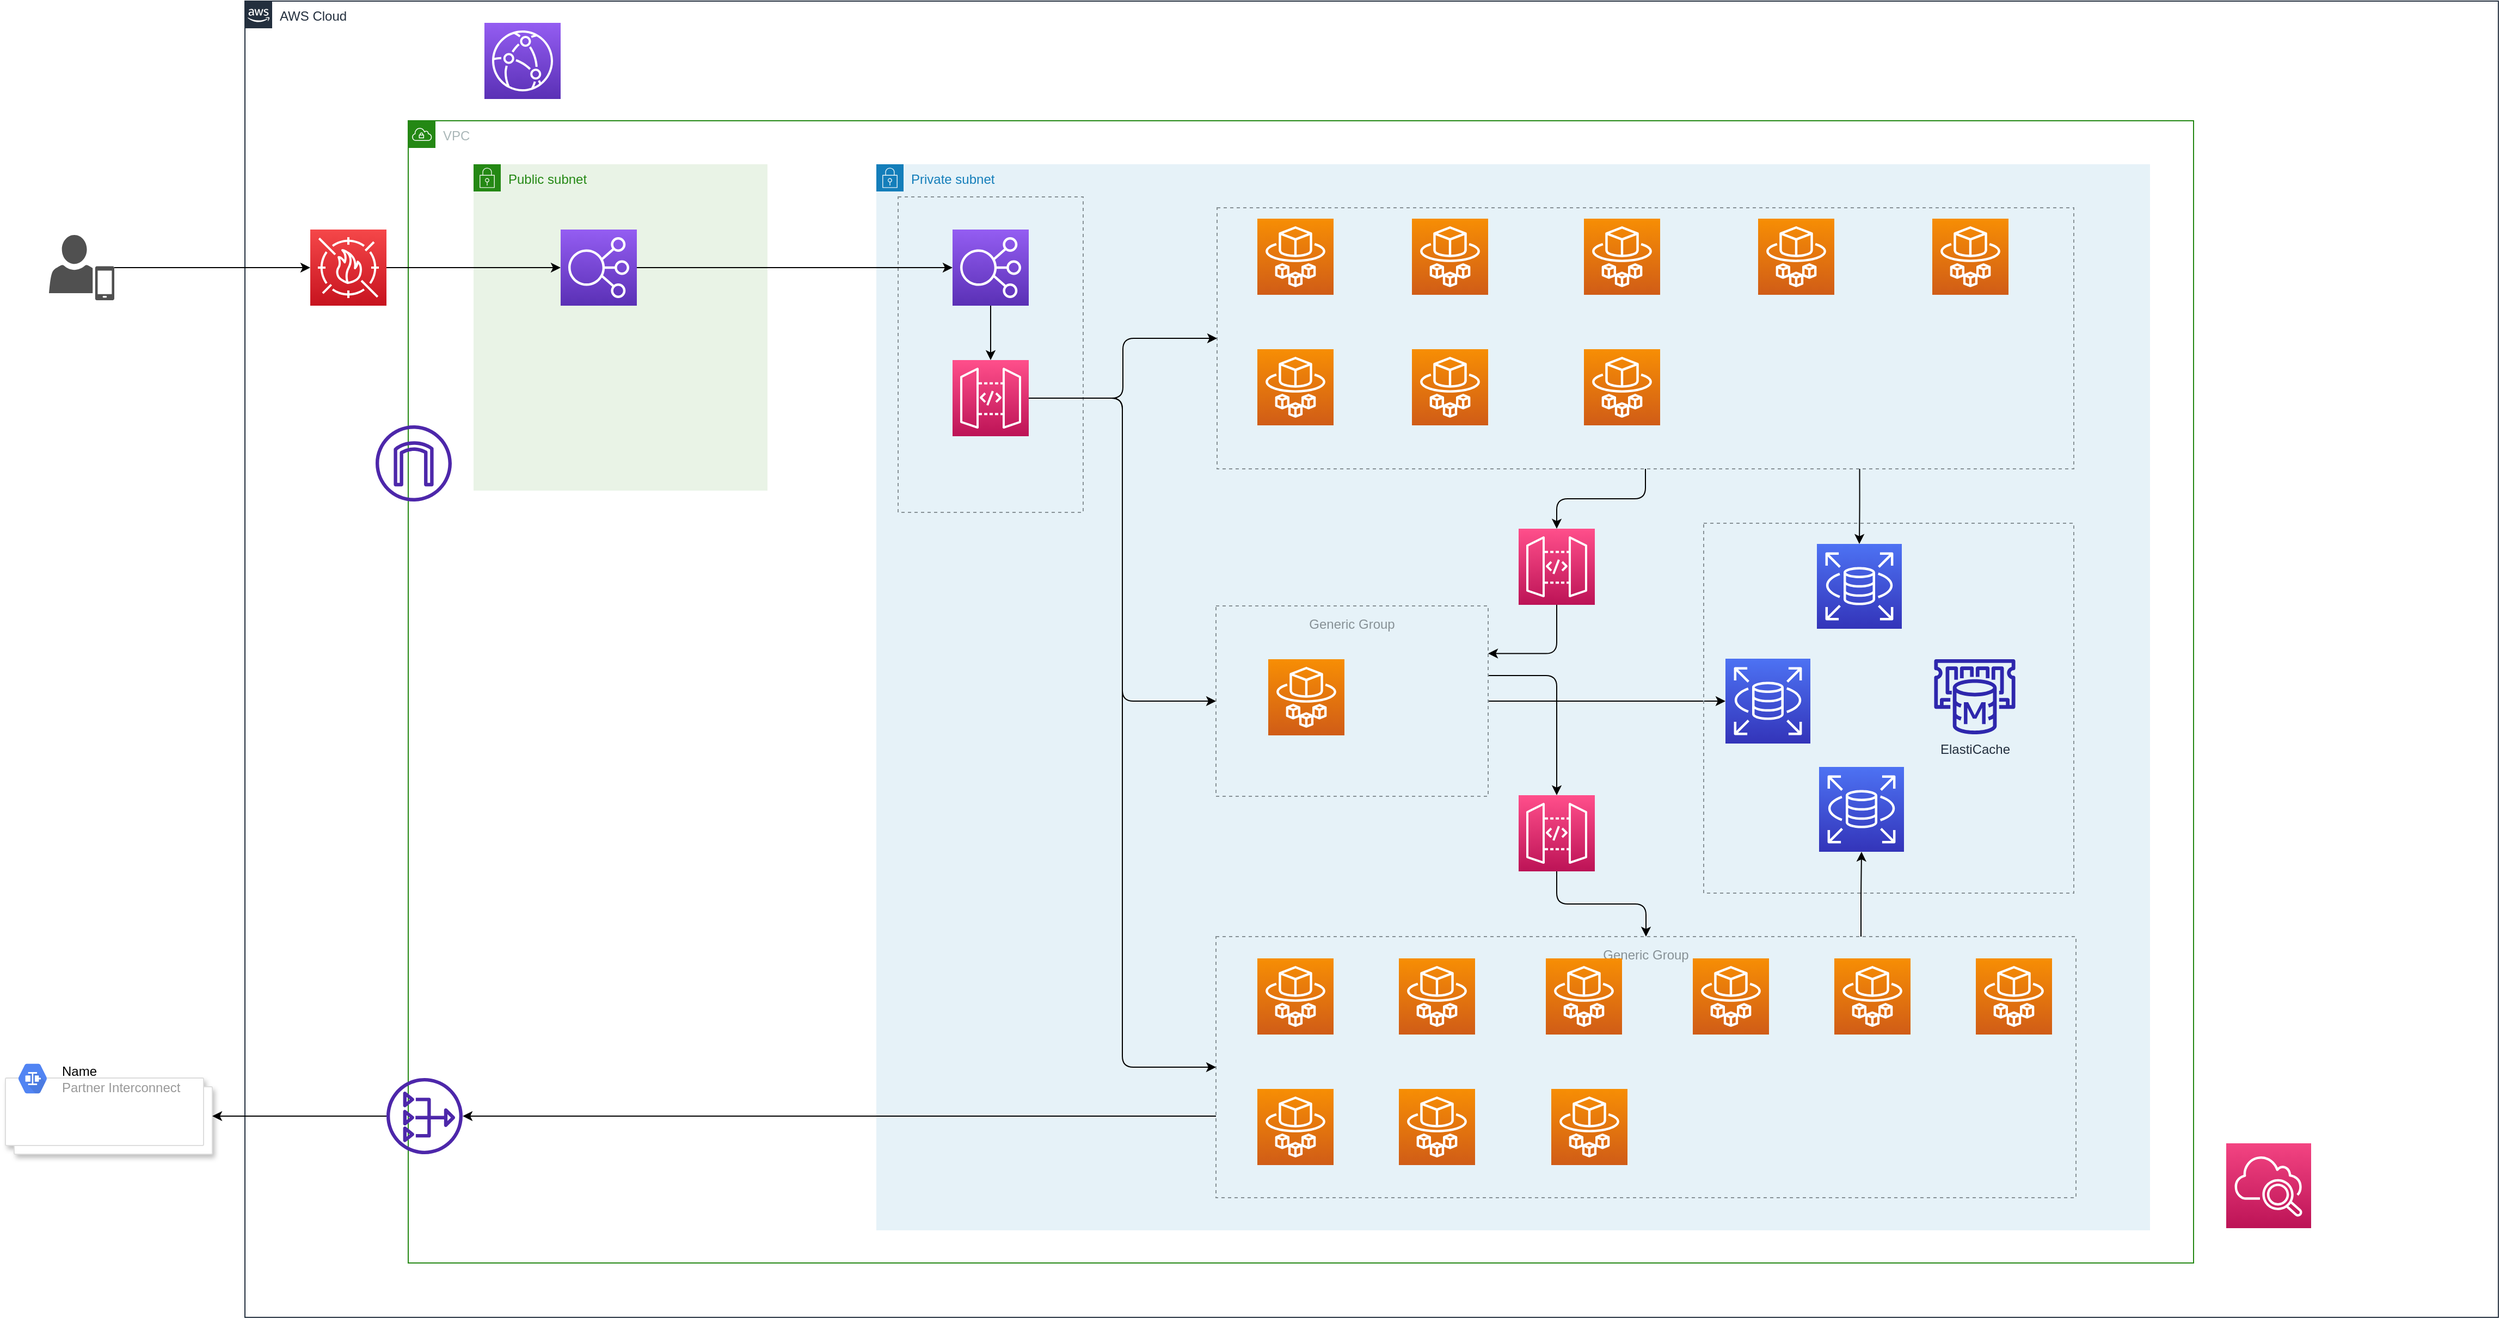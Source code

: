 <mxfile version="20.8.5" type="github">
  <diagram id="LCj3zn4XzmhaDpD0k8ik" name="Page-1">
    <mxGraphModel dx="3457" dy="1389" grid="1" gridSize="10" guides="1" tooltips="1" connect="1" arrows="1" fold="1" page="1" pageScale="1" pageWidth="850" pageHeight="1100" math="0" shadow="0">
      <root>
        <mxCell id="0" />
        <mxCell id="1" parent="0" />
        <mxCell id="PabJdVPp8om9s6cSy0Pp-1" value="AWS Cloud" style="points=[[0,0],[0.25,0],[0.5,0],[0.75,0],[1,0],[1,0.25],[1,0.5],[1,0.75],[1,1],[0.75,1],[0.5,1],[0.25,1],[0,1],[0,0.75],[0,0.5],[0,0.25]];outlineConnect=0;gradientColor=none;html=1;whiteSpace=wrap;fontSize=12;fontStyle=0;container=1;pointerEvents=0;collapsible=0;recursiveResize=0;shape=mxgraph.aws4.group;grIcon=mxgraph.aws4.group_aws_cloud_alt;strokeColor=#232F3E;fillColor=none;verticalAlign=top;align=left;spacingLeft=30;fontColor=#232F3E;dashed=0;" vertex="1" parent="1">
          <mxGeometry y="160" width="2070" height="1210" as="geometry" />
        </mxCell>
        <mxCell id="PabJdVPp8om9s6cSy0Pp-2" value="VPC" style="points=[[0,0],[0.25,0],[0.5,0],[0.75,0],[1,0],[1,0.25],[1,0.5],[1,0.75],[1,1],[0.75,1],[0.5,1],[0.25,1],[0,1],[0,0.75],[0,0.5],[0,0.25]];outlineConnect=0;gradientColor=none;html=1;whiteSpace=wrap;fontSize=12;fontStyle=0;container=1;pointerEvents=0;collapsible=0;recursiveResize=0;shape=mxgraph.aws4.group;grIcon=mxgraph.aws4.group_vpc;strokeColor=#248814;fillColor=none;verticalAlign=top;align=left;spacingLeft=30;fontColor=#AAB7B8;dashed=0;" vertex="1" parent="PabJdVPp8om9s6cSy0Pp-1">
          <mxGeometry x="150" y="110" width="1640" height="1050" as="geometry" />
        </mxCell>
        <mxCell id="PabJdVPp8om9s6cSy0Pp-3" value="Public subnet" style="points=[[0,0],[0.25,0],[0.5,0],[0.75,0],[1,0],[1,0.25],[1,0.5],[1,0.75],[1,1],[0.75,1],[0.5,1],[0.25,1],[0,1],[0,0.75],[0,0.5],[0,0.25]];outlineConnect=0;gradientColor=none;html=1;whiteSpace=wrap;fontSize=12;fontStyle=0;container=1;pointerEvents=0;collapsible=0;recursiveResize=0;shape=mxgraph.aws4.group;grIcon=mxgraph.aws4.group_security_group;grStroke=0;strokeColor=#248814;fillColor=#E9F3E6;verticalAlign=top;align=left;spacingLeft=30;fontColor=#248814;dashed=0;" vertex="1" parent="PabJdVPp8om9s6cSy0Pp-2">
          <mxGeometry x="60" y="40" width="270" height="300" as="geometry" />
        </mxCell>
        <mxCell id="PabJdVPp8om9s6cSy0Pp-4" value="" style="sketch=0;points=[[0,0,0],[0.25,0,0],[0.5,0,0],[0.75,0,0],[1,0,0],[0,1,0],[0.25,1,0],[0.5,1,0],[0.75,1,0],[1,1,0],[0,0.25,0],[0,0.5,0],[0,0.75,0],[1,0.25,0],[1,0.5,0],[1,0.75,0]];outlineConnect=0;fontColor=#232F3E;gradientColor=#945DF2;gradientDirection=north;fillColor=#5A30B5;strokeColor=#ffffff;dashed=0;verticalLabelPosition=bottom;verticalAlign=top;align=center;html=1;fontSize=12;fontStyle=0;aspect=fixed;shape=mxgraph.aws4.resourceIcon;resIcon=mxgraph.aws4.elastic_load_balancing;" vertex="1" parent="PabJdVPp8om9s6cSy0Pp-3">
          <mxGeometry x="80" y="60" width="70" height="70" as="geometry" />
        </mxCell>
        <mxCell id="PabJdVPp8om9s6cSy0Pp-5" value="" style="sketch=0;outlineConnect=0;fontColor=#232F3E;gradientColor=none;fillColor=#4D27AA;strokeColor=none;dashed=0;verticalLabelPosition=bottom;verticalAlign=top;align=center;html=1;fontSize=12;fontStyle=0;aspect=fixed;pointerEvents=1;shape=mxgraph.aws4.nat_gateway;" vertex="1" parent="PabJdVPp8om9s6cSy0Pp-2">
          <mxGeometry x="-20" y="880" width="70" height="70" as="geometry" />
        </mxCell>
        <mxCell id="PabJdVPp8om9s6cSy0Pp-6" value="Private subnet" style="points=[[0,0],[0.25,0],[0.5,0],[0.75,0],[1,0],[1,0.25],[1,0.5],[1,0.75],[1,1],[0.75,1],[0.5,1],[0.25,1],[0,1],[0,0.75],[0,0.5],[0,0.25]];outlineConnect=0;gradientColor=none;html=1;whiteSpace=wrap;fontSize=12;fontStyle=0;container=1;pointerEvents=0;collapsible=0;recursiveResize=0;shape=mxgraph.aws4.group;grIcon=mxgraph.aws4.group_security_group;grStroke=0;strokeColor=#147EBA;fillColor=#E6F2F8;verticalAlign=top;align=left;spacingLeft=30;fontColor=#147EBA;dashed=0;" vertex="1" parent="PabJdVPp8om9s6cSy0Pp-2">
          <mxGeometry x="430" y="40" width="1170" height="980" as="geometry" />
        </mxCell>
        <mxCell id="PabJdVPp8om9s6cSy0Pp-33" style="edgeStyle=orthogonalEdgeStyle;rounded=1;orthogonalLoop=1;jettySize=auto;html=1;entryX=0.5;entryY=0;entryDx=0;entryDy=0;entryPerimeter=0;" edge="1" parent="PabJdVPp8om9s6cSy0Pp-6" source="PabJdVPp8om9s6cSy0Pp-8" target="PabJdVPp8om9s6cSy0Pp-31">
          <mxGeometry relative="1" as="geometry" />
        </mxCell>
        <mxCell id="PabJdVPp8om9s6cSy0Pp-42" style="edgeStyle=orthogonalEdgeStyle;rounded=1;orthogonalLoop=1;jettySize=auto;html=1;entryX=0.5;entryY=0;entryDx=0;entryDy=0;entryPerimeter=0;exitX=0.75;exitY=1;exitDx=0;exitDy=0;" edge="1" parent="PabJdVPp8om9s6cSy0Pp-6" source="PabJdVPp8om9s6cSy0Pp-8" target="PabJdVPp8om9s6cSy0Pp-38">
          <mxGeometry relative="1" as="geometry" />
        </mxCell>
        <mxCell id="PabJdVPp8om9s6cSy0Pp-8" value="" style="outlineConnect=0;gradientColor=none;html=1;whiteSpace=wrap;fontSize=12;fontStyle=0;strokeColor=#879196;fillColor=none;verticalAlign=top;align=center;fontColor=#879196;dashed=1;spacingTop=3;" vertex="1" parent="PabJdVPp8om9s6cSy0Pp-6">
          <mxGeometry x="313" y="40" width="787" height="240" as="geometry" />
        </mxCell>
        <mxCell id="PabJdVPp8om9s6cSy0Pp-15" value="" style="sketch=0;points=[[0,0,0],[0.25,0,0],[0.5,0,0],[0.75,0,0],[1,0,0],[0,1,0],[0.25,1,0],[0.5,1,0],[0.75,1,0],[1,1,0],[0,0.25,0],[0,0.5,0],[0,0.75,0],[1,0.25,0],[1,0.5,0],[1,0.75,0]];outlineConnect=0;fontColor=#232F3E;gradientColor=#F78E04;gradientDirection=north;fillColor=#D05C17;strokeColor=#ffffff;dashed=0;verticalLabelPosition=bottom;verticalAlign=top;align=center;html=1;fontSize=12;fontStyle=0;aspect=fixed;shape=mxgraph.aws4.resourceIcon;resIcon=mxgraph.aws4.fargate;" vertex="1" parent="PabJdVPp8om9s6cSy0Pp-6">
          <mxGeometry x="350" y="50" width="70" height="70" as="geometry" />
        </mxCell>
        <mxCell id="PabJdVPp8om9s6cSy0Pp-17" value="" style="outlineConnect=0;gradientColor=none;html=1;whiteSpace=wrap;fontSize=12;fontStyle=0;strokeColor=#879196;fillColor=none;verticalAlign=top;align=center;fontColor=#879196;dashed=1;spacingTop=3;" vertex="1" parent="PabJdVPp8om9s6cSy0Pp-6">
          <mxGeometry x="20" y="30" width="170" height="290" as="geometry" />
        </mxCell>
        <mxCell id="PabJdVPp8om9s6cSy0Pp-23" style="edgeStyle=orthogonalEdgeStyle;rounded=0;orthogonalLoop=1;jettySize=auto;html=1;" edge="1" parent="PabJdVPp8om9s6cSy0Pp-6" source="PabJdVPp8om9s6cSy0Pp-18" target="PabJdVPp8om9s6cSy0Pp-19">
          <mxGeometry relative="1" as="geometry" />
        </mxCell>
        <mxCell id="PabJdVPp8om9s6cSy0Pp-18" value="" style="sketch=0;points=[[0,0,0],[0.25,0,0],[0.5,0,0],[0.75,0,0],[1,0,0],[0,1,0],[0.25,1,0],[0.5,1,0],[0.75,1,0],[1,1,0],[0,0.25,0],[0,0.5,0],[0,0.75,0],[1,0.25,0],[1,0.5,0],[1,0.75,0]];outlineConnect=0;fontColor=#232F3E;gradientColor=#945DF2;gradientDirection=north;fillColor=#5A30B5;strokeColor=#ffffff;dashed=0;verticalLabelPosition=bottom;verticalAlign=top;align=center;html=1;fontSize=12;fontStyle=0;aspect=fixed;shape=mxgraph.aws4.resourceIcon;resIcon=mxgraph.aws4.elastic_load_balancing;" vertex="1" parent="PabJdVPp8om9s6cSy0Pp-6">
          <mxGeometry x="70" y="60" width="70" height="70" as="geometry" />
        </mxCell>
        <mxCell id="PabJdVPp8om9s6cSy0Pp-24" style="edgeStyle=orthogonalEdgeStyle;rounded=1;orthogonalLoop=1;jettySize=auto;html=1;entryX=0;entryY=0.5;entryDx=0;entryDy=0;" edge="1" parent="PabJdVPp8om9s6cSy0Pp-6" source="PabJdVPp8om9s6cSy0Pp-19" target="PabJdVPp8om9s6cSy0Pp-8">
          <mxGeometry relative="1" as="geometry" />
        </mxCell>
        <mxCell id="PabJdVPp8om9s6cSy0Pp-28" style="edgeStyle=orthogonalEdgeStyle;rounded=1;orthogonalLoop=1;jettySize=auto;html=1;entryX=0;entryY=0.5;entryDx=0;entryDy=0;" edge="1" parent="PabJdVPp8om9s6cSy0Pp-6" source="PabJdVPp8om9s6cSy0Pp-19" target="PabJdVPp8om9s6cSy0Pp-26">
          <mxGeometry relative="1" as="geometry" />
        </mxCell>
        <mxCell id="PabJdVPp8om9s6cSy0Pp-19" value="" style="sketch=0;points=[[0,0,0],[0.25,0,0],[0.5,0,0],[0.75,0,0],[1,0,0],[0,1,0],[0.25,1,0],[0.5,1,0],[0.75,1,0],[1,1,0],[0,0.25,0],[0,0.5,0],[0,0.75,0],[1,0.25,0],[1,0.5,0],[1,0.75,0]];outlineConnect=0;fontColor=#232F3E;gradientColor=#FF4F8B;gradientDirection=north;fillColor=#BC1356;strokeColor=#ffffff;dashed=0;verticalLabelPosition=bottom;verticalAlign=top;align=center;html=1;fontSize=12;fontStyle=0;aspect=fixed;shape=mxgraph.aws4.resourceIcon;resIcon=mxgraph.aws4.api_gateway;" vertex="1" parent="PabJdVPp8om9s6cSy0Pp-6">
          <mxGeometry x="70" y="180" width="70" height="70" as="geometry" />
        </mxCell>
        <mxCell id="PabJdVPp8om9s6cSy0Pp-35" style="edgeStyle=orthogonalEdgeStyle;rounded=1;orthogonalLoop=1;jettySize=auto;html=1;entryX=0.5;entryY=0;entryDx=0;entryDy=0;entryPerimeter=0;" edge="1" parent="PabJdVPp8om9s6cSy0Pp-6" source="PabJdVPp8om9s6cSy0Pp-26" target="PabJdVPp8om9s6cSy0Pp-32">
          <mxGeometry relative="1" as="geometry">
            <Array as="points">
              <mxPoint x="625" y="470" />
            </Array>
          </mxGeometry>
        </mxCell>
        <mxCell id="PabJdVPp8om9s6cSy0Pp-44" style="edgeStyle=orthogonalEdgeStyle;rounded=1;orthogonalLoop=1;jettySize=auto;html=1;entryX=0;entryY=0.5;entryDx=0;entryDy=0;entryPerimeter=0;" edge="1" parent="PabJdVPp8om9s6cSy0Pp-6" source="PabJdVPp8om9s6cSy0Pp-26" target="PabJdVPp8om9s6cSy0Pp-39">
          <mxGeometry relative="1" as="geometry" />
        </mxCell>
        <mxCell id="PabJdVPp8om9s6cSy0Pp-26" value="Generic Group" style="outlineConnect=0;gradientColor=none;html=1;whiteSpace=wrap;fontSize=12;fontStyle=0;strokeColor=#879196;fillColor=none;verticalAlign=top;align=center;fontColor=#879196;dashed=1;spacingTop=3;" vertex="1" parent="PabJdVPp8om9s6cSy0Pp-6">
          <mxGeometry x="312" y="406" width="250" height="175" as="geometry" />
        </mxCell>
        <mxCell id="PabJdVPp8om9s6cSy0Pp-30" value="" style="outlineConnect=0;gradientColor=none;html=1;whiteSpace=wrap;fontSize=12;fontStyle=0;strokeColor=#879196;fillColor=none;verticalAlign=top;align=center;fontColor=#879196;dashed=1;spacingTop=3;" vertex="1" parent="PabJdVPp8om9s6cSy0Pp-6">
          <mxGeometry x="760" y="330" width="340" height="340" as="geometry" />
        </mxCell>
        <mxCell id="PabJdVPp8om9s6cSy0Pp-34" style="edgeStyle=orthogonalEdgeStyle;rounded=1;orthogonalLoop=1;jettySize=auto;html=1;entryX=1;entryY=0.25;entryDx=0;entryDy=0;exitX=0.5;exitY=1;exitDx=0;exitDy=0;exitPerimeter=0;" edge="1" parent="PabJdVPp8om9s6cSy0Pp-6" source="PabJdVPp8om9s6cSy0Pp-31" target="PabJdVPp8om9s6cSy0Pp-26">
          <mxGeometry relative="1" as="geometry" />
        </mxCell>
        <mxCell id="PabJdVPp8om9s6cSy0Pp-31" value="" style="sketch=0;points=[[0,0,0],[0.25,0,0],[0.5,0,0],[0.75,0,0],[1,0,0],[0,1,0],[0.25,1,0],[0.5,1,0],[0.75,1,0],[1,1,0],[0,0.25,0],[0,0.5,0],[0,0.75,0],[1,0.25,0],[1,0.5,0],[1,0.75,0]];outlineConnect=0;fontColor=#232F3E;gradientColor=#FF4F8B;gradientDirection=north;fillColor=#BC1356;strokeColor=#ffffff;dashed=0;verticalLabelPosition=bottom;verticalAlign=top;align=center;html=1;fontSize=12;fontStyle=0;aspect=fixed;shape=mxgraph.aws4.resourceIcon;resIcon=mxgraph.aws4.api_gateway;" vertex="1" parent="PabJdVPp8om9s6cSy0Pp-6">
          <mxGeometry x="590" y="335" width="70" height="70" as="geometry" />
        </mxCell>
        <mxCell id="PabJdVPp8om9s6cSy0Pp-32" value="" style="sketch=0;points=[[0,0,0],[0.25,0,0],[0.5,0,0],[0.75,0,0],[1,0,0],[0,1,0],[0.25,1,0],[0.5,1,0],[0.75,1,0],[1,1,0],[0,0.25,0],[0,0.5,0],[0,0.75,0],[1,0.25,0],[1,0.5,0],[1,0.75,0]];outlineConnect=0;fontColor=#232F3E;gradientColor=#FF4F8B;gradientDirection=north;fillColor=#BC1356;strokeColor=#ffffff;dashed=0;verticalLabelPosition=bottom;verticalAlign=top;align=center;html=1;fontSize=12;fontStyle=0;aspect=fixed;shape=mxgraph.aws4.resourceIcon;resIcon=mxgraph.aws4.api_gateway;" vertex="1" parent="PabJdVPp8om9s6cSy0Pp-6">
          <mxGeometry x="590" y="580" width="70" height="70" as="geometry" />
        </mxCell>
        <mxCell id="PabJdVPp8om9s6cSy0Pp-38" value="" style="sketch=0;points=[[0,0,0],[0.25,0,0],[0.5,0,0],[0.75,0,0],[1,0,0],[0,1,0],[0.25,1,0],[0.5,1,0],[0.75,1,0],[1,1,0],[0,0.25,0],[0,0.5,0],[0,0.75,0],[1,0.25,0],[1,0.5,0],[1,0.75,0]];outlineConnect=0;fontColor=#232F3E;gradientColor=#4D72F3;gradientDirection=north;fillColor=#3334B9;strokeColor=#ffffff;dashed=0;verticalLabelPosition=bottom;verticalAlign=top;align=center;html=1;fontSize=12;fontStyle=0;aspect=fixed;shape=mxgraph.aws4.resourceIcon;resIcon=mxgraph.aws4.rds;" vertex="1" parent="PabJdVPp8om9s6cSy0Pp-6">
          <mxGeometry x="864" y="349" width="78" height="78" as="geometry" />
        </mxCell>
        <mxCell id="PabJdVPp8om9s6cSy0Pp-39" value="" style="sketch=0;points=[[0,0,0],[0.25,0,0],[0.5,0,0],[0.75,0,0],[1,0,0],[0,1,0],[0.25,1,0],[0.5,1,0],[0.75,1,0],[1,1,0],[0,0.25,0],[0,0.5,0],[0,0.75,0],[1,0.25,0],[1,0.5,0],[1,0.75,0]];outlineConnect=0;fontColor=#232F3E;gradientColor=#4D72F3;gradientDirection=north;fillColor=#3334B9;strokeColor=#ffffff;dashed=0;verticalLabelPosition=bottom;verticalAlign=top;align=center;html=1;fontSize=12;fontStyle=0;aspect=fixed;shape=mxgraph.aws4.resourceIcon;resIcon=mxgraph.aws4.rds;" vertex="1" parent="PabJdVPp8om9s6cSy0Pp-6">
          <mxGeometry x="780" y="454.5" width="78" height="78" as="geometry" />
        </mxCell>
        <mxCell id="PabJdVPp8om9s6cSy0Pp-40" value="" style="sketch=0;points=[[0,0,0],[0.25,0,0],[0.5,0,0],[0.75,0,0],[1,0,0],[0,1,0],[0.25,1,0],[0.5,1,0],[0.75,1,0],[1,1,0],[0,0.25,0],[0,0.5,0],[0,0.75,0],[1,0.25,0],[1,0.5,0],[1,0.75,0]];outlineConnect=0;fontColor=#232F3E;gradientColor=#4D72F3;gradientDirection=north;fillColor=#3334B9;strokeColor=#ffffff;dashed=0;verticalLabelPosition=bottom;verticalAlign=top;align=center;html=1;fontSize=12;fontStyle=0;aspect=fixed;shape=mxgraph.aws4.resourceIcon;resIcon=mxgraph.aws4.rds;" vertex="1" parent="PabJdVPp8om9s6cSy0Pp-6">
          <mxGeometry x="866" y="554" width="78" height="78" as="geometry" />
        </mxCell>
        <mxCell id="PabJdVPp8om9s6cSy0Pp-41" value="ElastiCache" style="sketch=0;outlineConnect=0;fontColor=#232F3E;gradientColor=none;fillColor=#2E27AD;strokeColor=none;dashed=0;verticalLabelPosition=bottom;verticalAlign=top;align=center;html=1;fontSize=12;fontStyle=0;aspect=fixed;pointerEvents=1;shape=mxgraph.aws4.elasticache_for_memcached;" vertex="1" parent="PabJdVPp8om9s6cSy0Pp-6">
          <mxGeometry x="970" y="455" width="78" height="69" as="geometry" />
        </mxCell>
        <mxCell id="PabJdVPp8om9s6cSy0Pp-45" value="" style="sketch=0;points=[[0,0,0],[0.25,0,0],[0.5,0,0],[0.75,0,0],[1,0,0],[0,1,0],[0.25,1,0],[0.5,1,0],[0.75,1,0],[1,1,0],[0,0.25,0],[0,0.5,0],[0,0.75,0],[1,0.25,0],[1,0.5,0],[1,0.75,0]];outlineConnect=0;fontColor=#232F3E;gradientColor=#F78E04;gradientDirection=north;fillColor=#D05C17;strokeColor=#ffffff;dashed=0;verticalLabelPosition=bottom;verticalAlign=top;align=center;html=1;fontSize=12;fontStyle=0;aspect=fixed;shape=mxgraph.aws4.resourceIcon;resIcon=mxgraph.aws4.fargate;" vertex="1" parent="PabJdVPp8om9s6cSy0Pp-6">
          <mxGeometry x="360" y="455" width="70" height="70" as="geometry" />
        </mxCell>
        <mxCell id="PabJdVPp8om9s6cSy0Pp-64" value="" style="sketch=0;points=[[0,0,0],[0.25,0,0],[0.5,0,0],[0.75,0,0],[1,0,0],[0,1,0],[0.25,1,0],[0.5,1,0],[0.75,1,0],[1,1,0],[0,0.25,0],[0,0.5,0],[0,0.75,0],[1,0.25,0],[1,0.5,0],[1,0.75,0]];outlineConnect=0;fontColor=#232F3E;gradientColor=#F78E04;gradientDirection=north;fillColor=#D05C17;strokeColor=#ffffff;dashed=0;verticalLabelPosition=bottom;verticalAlign=top;align=center;html=1;fontSize=12;fontStyle=0;aspect=fixed;shape=mxgraph.aws4.resourceIcon;resIcon=mxgraph.aws4.fargate;" vertex="1" parent="PabJdVPp8om9s6cSy0Pp-6">
          <mxGeometry x="492" y="50" width="70" height="70" as="geometry" />
        </mxCell>
        <mxCell id="PabJdVPp8om9s6cSy0Pp-65" value="" style="sketch=0;points=[[0,0,0],[0.25,0,0],[0.5,0,0],[0.75,0,0],[1,0,0],[0,1,0],[0.25,1,0],[0.5,1,0],[0.75,1,0],[1,1,0],[0,0.25,0],[0,0.5,0],[0,0.75,0],[1,0.25,0],[1,0.5,0],[1,0.75,0]];outlineConnect=0;fontColor=#232F3E;gradientColor=#F78E04;gradientDirection=north;fillColor=#D05C17;strokeColor=#ffffff;dashed=0;verticalLabelPosition=bottom;verticalAlign=top;align=center;html=1;fontSize=12;fontStyle=0;aspect=fixed;shape=mxgraph.aws4.resourceIcon;resIcon=mxgraph.aws4.fargate;" vertex="1" parent="PabJdVPp8om9s6cSy0Pp-6">
          <mxGeometry x="650" y="50" width="70" height="70" as="geometry" />
        </mxCell>
        <mxCell id="PabJdVPp8om9s6cSy0Pp-66" value="" style="sketch=0;points=[[0,0,0],[0.25,0,0],[0.5,0,0],[0.75,0,0],[1,0,0],[0,1,0],[0.25,1,0],[0.5,1,0],[0.75,1,0],[1,1,0],[0,0.25,0],[0,0.5,0],[0,0.75,0],[1,0.25,0],[1,0.5,0],[1,0.75,0]];outlineConnect=0;fontColor=#232F3E;gradientColor=#F78E04;gradientDirection=north;fillColor=#D05C17;strokeColor=#ffffff;dashed=0;verticalLabelPosition=bottom;verticalAlign=top;align=center;html=1;fontSize=12;fontStyle=0;aspect=fixed;shape=mxgraph.aws4.resourceIcon;resIcon=mxgraph.aws4.fargate;" vertex="1" parent="PabJdVPp8om9s6cSy0Pp-6">
          <mxGeometry x="810" y="50" width="70" height="70" as="geometry" />
        </mxCell>
        <mxCell id="PabJdVPp8om9s6cSy0Pp-67" value="" style="sketch=0;points=[[0,0,0],[0.25,0,0],[0.5,0,0],[0.75,0,0],[1,0,0],[0,1,0],[0.25,1,0],[0.5,1,0],[0.75,1,0],[1,1,0],[0,0.25,0],[0,0.5,0],[0,0.75,0],[1,0.25,0],[1,0.5,0],[1,0.75,0]];outlineConnect=0;fontColor=#232F3E;gradientColor=#F78E04;gradientDirection=north;fillColor=#D05C17;strokeColor=#ffffff;dashed=0;verticalLabelPosition=bottom;verticalAlign=top;align=center;html=1;fontSize=12;fontStyle=0;aspect=fixed;shape=mxgraph.aws4.resourceIcon;resIcon=mxgraph.aws4.fargate;" vertex="1" parent="PabJdVPp8om9s6cSy0Pp-6">
          <mxGeometry x="970" y="50" width="70" height="70" as="geometry" />
        </mxCell>
        <mxCell id="PabJdVPp8om9s6cSy0Pp-68" value="" style="sketch=0;points=[[0,0,0],[0.25,0,0],[0.5,0,0],[0.75,0,0],[1,0,0],[0,1,0],[0.25,1,0],[0.5,1,0],[0.75,1,0],[1,1,0],[0,0.25,0],[0,0.5,0],[0,0.75,0],[1,0.25,0],[1,0.5,0],[1,0.75,0]];outlineConnect=0;fontColor=#232F3E;gradientColor=#F78E04;gradientDirection=north;fillColor=#D05C17;strokeColor=#ffffff;dashed=0;verticalLabelPosition=bottom;verticalAlign=top;align=center;html=1;fontSize=12;fontStyle=0;aspect=fixed;shape=mxgraph.aws4.resourceIcon;resIcon=mxgraph.aws4.fargate;" vertex="1" parent="PabJdVPp8om9s6cSy0Pp-6">
          <mxGeometry x="350" y="170" width="70" height="70" as="geometry" />
        </mxCell>
        <mxCell id="PabJdVPp8om9s6cSy0Pp-69" value="" style="sketch=0;points=[[0,0,0],[0.25,0,0],[0.5,0,0],[0.75,0,0],[1,0,0],[0,1,0],[0.25,1,0],[0.5,1,0],[0.75,1,0],[1,1,0],[0,0.25,0],[0,0.5,0],[0,0.75,0],[1,0.25,0],[1,0.5,0],[1,0.75,0]];outlineConnect=0;fontColor=#232F3E;gradientColor=#F78E04;gradientDirection=north;fillColor=#D05C17;strokeColor=#ffffff;dashed=0;verticalLabelPosition=bottom;verticalAlign=top;align=center;html=1;fontSize=12;fontStyle=0;aspect=fixed;shape=mxgraph.aws4.resourceIcon;resIcon=mxgraph.aws4.fargate;" vertex="1" parent="PabJdVPp8om9s6cSy0Pp-6">
          <mxGeometry x="492" y="170" width="70" height="70" as="geometry" />
        </mxCell>
        <mxCell id="PabJdVPp8om9s6cSy0Pp-70" value="" style="sketch=0;points=[[0,0,0],[0.25,0,0],[0.5,0,0],[0.75,0,0],[1,0,0],[0,1,0],[0.25,1,0],[0.5,1,0],[0.75,1,0],[1,1,0],[0,0.25,0],[0,0.5,0],[0,0.75,0],[1,0.25,0],[1,0.5,0],[1,0.75,0]];outlineConnect=0;fontColor=#232F3E;gradientColor=#F78E04;gradientDirection=north;fillColor=#D05C17;strokeColor=#ffffff;dashed=0;verticalLabelPosition=bottom;verticalAlign=top;align=center;html=1;fontSize=12;fontStyle=0;aspect=fixed;shape=mxgraph.aws4.resourceIcon;resIcon=mxgraph.aws4.fargate;" vertex="1" parent="PabJdVPp8om9s6cSy0Pp-6">
          <mxGeometry x="650" y="170" width="70" height="70" as="geometry" />
        </mxCell>
        <mxCell id="PabJdVPp8om9s6cSy0Pp-22" style="edgeStyle=orthogonalEdgeStyle;rounded=0;orthogonalLoop=1;jettySize=auto;html=1;" edge="1" parent="PabJdVPp8om9s6cSy0Pp-2" source="PabJdVPp8om9s6cSy0Pp-4" target="PabJdVPp8om9s6cSy0Pp-18">
          <mxGeometry relative="1" as="geometry" />
        </mxCell>
        <mxCell id="PabJdVPp8om9s6cSy0Pp-71" style="edgeStyle=orthogonalEdgeStyle;rounded=1;orthogonalLoop=1;jettySize=auto;html=1;" edge="1" parent="PabJdVPp8om9s6cSy0Pp-2" source="PabJdVPp8om9s6cSy0Pp-27" target="PabJdVPp8om9s6cSy0Pp-5">
          <mxGeometry relative="1" as="geometry">
            <Array as="points">
              <mxPoint x="480" y="915" />
              <mxPoint x="480" y="915" />
            </Array>
          </mxGeometry>
        </mxCell>
        <mxCell id="PabJdVPp8om9s6cSy0Pp-27" value="Generic Group" style="outlineConnect=0;gradientColor=none;html=1;whiteSpace=wrap;fontSize=12;fontStyle=0;strokeColor=#879196;fillColor=none;verticalAlign=top;align=center;fontColor=#879196;dashed=1;spacingTop=3;" vertex="1" parent="PabJdVPp8om9s6cSy0Pp-2">
          <mxGeometry x="742" y="750" width="790" height="240" as="geometry" />
        </mxCell>
        <mxCell id="PabJdVPp8om9s6cSy0Pp-29" style="edgeStyle=orthogonalEdgeStyle;rounded=1;orthogonalLoop=1;jettySize=auto;html=1;entryX=0;entryY=0.5;entryDx=0;entryDy=0;" edge="1" parent="PabJdVPp8om9s6cSy0Pp-2" source="PabJdVPp8om9s6cSy0Pp-19" target="PabJdVPp8om9s6cSy0Pp-27">
          <mxGeometry relative="1" as="geometry" />
        </mxCell>
        <mxCell id="PabJdVPp8om9s6cSy0Pp-37" style="edgeStyle=orthogonalEdgeStyle;rounded=1;orthogonalLoop=1;jettySize=auto;html=1;entryX=0.5;entryY=0;entryDx=0;entryDy=0;" edge="1" parent="PabJdVPp8om9s6cSy0Pp-2" source="PabJdVPp8om9s6cSy0Pp-32" target="PabJdVPp8om9s6cSy0Pp-27">
          <mxGeometry relative="1" as="geometry" />
        </mxCell>
        <mxCell id="PabJdVPp8om9s6cSy0Pp-43" style="edgeStyle=orthogonalEdgeStyle;rounded=1;orthogonalLoop=1;jettySize=auto;html=1;entryX=0.5;entryY=1;entryDx=0;entryDy=0;entryPerimeter=0;exitX=0.75;exitY=0;exitDx=0;exitDy=0;" edge="1" parent="PabJdVPp8om9s6cSy0Pp-2" source="PabJdVPp8om9s6cSy0Pp-27" target="PabJdVPp8om9s6cSy0Pp-40">
          <mxGeometry relative="1" as="geometry" />
        </mxCell>
        <mxCell id="PabJdVPp8om9s6cSy0Pp-55" value="" style="sketch=0;points=[[0,0,0],[0.25,0,0],[0.5,0,0],[0.75,0,0],[1,0,0],[0,1,0],[0.25,1,0],[0.5,1,0],[0.75,1,0],[1,1,0],[0,0.25,0],[0,0.5,0],[0,0.75,0],[1,0.25,0],[1,0.5,0],[1,0.75,0]];outlineConnect=0;fontColor=#232F3E;gradientColor=#F78E04;gradientDirection=north;fillColor=#D05C17;strokeColor=#ffffff;dashed=0;verticalLabelPosition=bottom;verticalAlign=top;align=center;html=1;fontSize=12;fontStyle=0;aspect=fixed;shape=mxgraph.aws4.resourceIcon;resIcon=mxgraph.aws4.fargate;" vertex="1" parent="PabJdVPp8om9s6cSy0Pp-2">
          <mxGeometry x="780" y="890" width="70" height="70" as="geometry" />
        </mxCell>
        <mxCell id="PabJdVPp8om9s6cSy0Pp-62" value="" style="sketch=0;points=[[0,0,0],[0.25,0,0],[0.5,0,0],[0.75,0,0],[1,0,0],[0,1,0],[0.25,1,0],[0.5,1,0],[0.75,1,0],[1,1,0],[0,0.25,0],[0,0.5,0],[0,0.75,0],[1,0.25,0],[1,0.5,0],[1,0.75,0]];outlineConnect=0;fontColor=#232F3E;gradientColor=#F78E04;gradientDirection=north;fillColor=#D05C17;strokeColor=#ffffff;dashed=0;verticalLabelPosition=bottom;verticalAlign=top;align=center;html=1;fontSize=12;fontStyle=0;aspect=fixed;shape=mxgraph.aws4.resourceIcon;resIcon=mxgraph.aws4.fargate;" vertex="1" parent="PabJdVPp8om9s6cSy0Pp-2">
          <mxGeometry x="910" y="890" width="70" height="70" as="geometry" />
        </mxCell>
        <mxCell id="PabJdVPp8om9s6cSy0Pp-63" value="" style="sketch=0;points=[[0,0,0],[0.25,0,0],[0.5,0,0],[0.75,0,0],[1,0,0],[0,1,0],[0.25,1,0],[0.5,1,0],[0.75,1,0],[1,1,0],[0,0.25,0],[0,0.5,0],[0,0.75,0],[1,0.25,0],[1,0.5,0],[1,0.75,0]];outlineConnect=0;fontColor=#232F3E;gradientColor=#F78E04;gradientDirection=north;fillColor=#D05C17;strokeColor=#ffffff;dashed=0;verticalLabelPosition=bottom;verticalAlign=top;align=center;html=1;fontSize=12;fontStyle=0;aspect=fixed;shape=mxgraph.aws4.resourceIcon;resIcon=mxgraph.aws4.fargate;" vertex="1" parent="PabJdVPp8om9s6cSy0Pp-2">
          <mxGeometry x="1050" y="890" width="70" height="70" as="geometry" />
        </mxCell>
        <mxCell id="PabJdVPp8om9s6cSy0Pp-21" style="edgeStyle=orthogonalEdgeStyle;rounded=0;orthogonalLoop=1;jettySize=auto;html=1;" edge="1" parent="PabJdVPp8om9s6cSy0Pp-1" source="PabJdVPp8om9s6cSy0Pp-9" target="PabJdVPp8om9s6cSy0Pp-4">
          <mxGeometry relative="1" as="geometry" />
        </mxCell>
        <mxCell id="PabJdVPp8om9s6cSy0Pp-9" value="" style="sketch=0;points=[[0,0,0],[0.25,0,0],[0.5,0,0],[0.75,0,0],[1,0,0],[0,1,0],[0.25,1,0],[0.5,1,0],[0.75,1,0],[1,1,0],[0,0.25,0],[0,0.5,0],[0,0.75,0],[1,0.25,0],[1,0.5,0],[1,0.75,0]];outlineConnect=0;fontColor=#232F3E;gradientColor=#F54749;gradientDirection=north;fillColor=#C7131F;strokeColor=#ffffff;dashed=0;verticalLabelPosition=bottom;verticalAlign=top;align=center;html=1;fontSize=12;fontStyle=0;aspect=fixed;shape=mxgraph.aws4.resourceIcon;resIcon=mxgraph.aws4.waf;" vertex="1" parent="PabJdVPp8om9s6cSy0Pp-1">
          <mxGeometry x="60" y="210" width="70" height="70" as="geometry" />
        </mxCell>
        <mxCell id="PabJdVPp8om9s6cSy0Pp-10" value="" style="sketch=0;points=[[0,0,0],[0.25,0,0],[0.5,0,0],[0.75,0,0],[1,0,0],[0,1,0],[0.25,1,0],[0.5,1,0],[0.75,1,0],[1,1,0],[0,0.25,0],[0,0.5,0],[0,0.75,0],[1,0.25,0],[1,0.5,0],[1,0.75,0]];outlineConnect=0;fontColor=#232F3E;gradientColor=#945DF2;gradientDirection=north;fillColor=#5A30B5;strokeColor=#ffffff;dashed=0;verticalLabelPosition=bottom;verticalAlign=top;align=center;html=1;fontSize=12;fontStyle=0;aspect=fixed;shape=mxgraph.aws4.resourceIcon;resIcon=mxgraph.aws4.cloudfront;" vertex="1" parent="PabJdVPp8om9s6cSy0Pp-1">
          <mxGeometry x="220" y="20" width="70" height="70" as="geometry" />
        </mxCell>
        <mxCell id="PabJdVPp8om9s6cSy0Pp-11" value="" style="sketch=0;outlineConnect=0;fontColor=#232F3E;gradientColor=none;fillColor=#4D27AA;strokeColor=none;dashed=0;verticalLabelPosition=bottom;verticalAlign=top;align=center;html=1;fontSize=12;fontStyle=0;aspect=fixed;pointerEvents=1;shape=mxgraph.aws4.internet_gateway;" vertex="1" parent="PabJdVPp8om9s6cSy0Pp-1">
          <mxGeometry x="120" y="390" width="70" height="70" as="geometry" />
        </mxCell>
        <mxCell id="PabJdVPp8om9s6cSy0Pp-72" value="" style="sketch=0;points=[[0,0,0],[0.25,0,0],[0.5,0,0],[0.75,0,0],[1,0,0],[0,1,0],[0.25,1,0],[0.5,1,0],[0.75,1,0],[1,1,0],[0,0.25,0],[0,0.5,0],[0,0.75,0],[1,0.25,0],[1,0.5,0],[1,0.75,0]];points=[[0,0,0],[0.25,0,0],[0.5,0,0],[0.75,0,0],[1,0,0],[0,1,0],[0.25,1,0],[0.5,1,0],[0.75,1,0],[1,1,0],[0,0.25,0],[0,0.5,0],[0,0.75,0],[1,0.25,0],[1,0.5,0],[1,0.75,0]];outlineConnect=0;fontColor=#232F3E;gradientColor=#F34482;gradientDirection=north;fillColor=#BC1356;strokeColor=#ffffff;dashed=0;verticalLabelPosition=bottom;verticalAlign=top;align=center;html=1;fontSize=12;fontStyle=0;aspect=fixed;shape=mxgraph.aws4.resourceIcon;resIcon=mxgraph.aws4.cloudwatch_2;" vertex="1" parent="PabJdVPp8om9s6cSy0Pp-1">
          <mxGeometry x="1820" y="1050" width="78" height="78" as="geometry" />
        </mxCell>
        <mxCell id="PabJdVPp8om9s6cSy0Pp-20" style="edgeStyle=orthogonalEdgeStyle;rounded=0;orthogonalLoop=1;jettySize=auto;html=1;" edge="1" parent="1" source="PabJdVPp8om9s6cSy0Pp-12" target="PabJdVPp8om9s6cSy0Pp-9">
          <mxGeometry relative="1" as="geometry" />
        </mxCell>
        <mxCell id="PabJdVPp8om9s6cSy0Pp-12" value="" style="sketch=0;pointerEvents=1;shadow=0;dashed=0;html=1;strokeColor=none;fillColor=#505050;labelPosition=center;verticalLabelPosition=bottom;verticalAlign=top;outlineConnect=0;align=center;shape=mxgraph.office.users.mobile_user;" vertex="1" parent="1">
          <mxGeometry x="-180" y="375" width="60" height="60" as="geometry" />
        </mxCell>
        <mxCell id="PabJdVPp8om9s6cSy0Pp-13" value="" style="shape=mxgraph.gcp2.doubleRect;strokeColor=#dddddd;shadow=1;strokeWidth=1;" vertex="1" parent="1">
          <mxGeometry x="-220" y="1150" width="190" height="70" as="geometry" />
        </mxCell>
        <mxCell id="PabJdVPp8om9s6cSy0Pp-14" value="&lt;font color=&quot;#000000&quot;&gt;Name&lt;/font&gt;&lt;br&gt;Partner Interconnect" style="sketch=0;dashed=0;connectable=0;html=1;fillColor=#5184F3;strokeColor=none;shape=mxgraph.gcp2.hexIcon;prIcon=partner_interconnect;part=1;labelPosition=right;verticalLabelPosition=middle;align=left;verticalAlign=middle;spacingLeft=5;fontColor=#999999;fontSize=12;" vertex="1" parent="PabJdVPp8om9s6cSy0Pp-13">
          <mxGeometry width="40" height="40" relative="1" as="geometry">
            <mxPoint x="5" y="-19.5" as="offset" />
          </mxGeometry>
        </mxCell>
        <mxCell id="PabJdVPp8om9s6cSy0Pp-25" style="edgeStyle=orthogonalEdgeStyle;rounded=1;orthogonalLoop=1;jettySize=auto;html=1;entryX=1;entryY=0.5;entryDx=0;entryDy=0;" edge="1" parent="1" source="PabJdVPp8om9s6cSy0Pp-5" target="PabJdVPp8om9s6cSy0Pp-13">
          <mxGeometry relative="1" as="geometry" />
        </mxCell>
        <mxCell id="PabJdVPp8om9s6cSy0Pp-56" value="" style="sketch=0;points=[[0,0,0],[0.25,0,0],[0.5,0,0],[0.75,0,0],[1,0,0],[0,1,0],[0.25,1,0],[0.5,1,0],[0.75,1,0],[1,1,0],[0,0.25,0],[0,0.5,0],[0,0.75,0],[1,0.25,0],[1,0.5,0],[1,0.75,0]];outlineConnect=0;fontColor=#232F3E;gradientColor=#F78E04;gradientDirection=north;fillColor=#D05C17;strokeColor=#ffffff;dashed=0;verticalLabelPosition=bottom;verticalAlign=top;align=center;html=1;fontSize=12;fontStyle=0;aspect=fixed;shape=mxgraph.aws4.resourceIcon;resIcon=mxgraph.aws4.fargate;" vertex="1" parent="1">
          <mxGeometry x="930" y="1040" width="70" height="70" as="geometry" />
        </mxCell>
        <mxCell id="PabJdVPp8om9s6cSy0Pp-57" value="" style="sketch=0;points=[[0,0,0],[0.25,0,0],[0.5,0,0],[0.75,0,0],[1,0,0],[0,1,0],[0.25,1,0],[0.5,1,0],[0.75,1,0],[1,1,0],[0,0.25,0],[0,0.5,0],[0,0.75,0],[1,0.25,0],[1,0.5,0],[1,0.75,0]];outlineConnect=0;fontColor=#232F3E;gradientColor=#F78E04;gradientDirection=north;fillColor=#D05C17;strokeColor=#ffffff;dashed=0;verticalLabelPosition=bottom;verticalAlign=top;align=center;html=1;fontSize=12;fontStyle=0;aspect=fixed;shape=mxgraph.aws4.resourceIcon;resIcon=mxgraph.aws4.fargate;" vertex="1" parent="1">
          <mxGeometry x="1060" y="1040" width="70" height="70" as="geometry" />
        </mxCell>
        <mxCell id="PabJdVPp8om9s6cSy0Pp-58" value="" style="sketch=0;points=[[0,0,0],[0.25,0,0],[0.5,0,0],[0.75,0,0],[1,0,0],[0,1,0],[0.25,1,0],[0.5,1,0],[0.75,1,0],[1,1,0],[0,0.25,0],[0,0.5,0],[0,0.75,0],[1,0.25,0],[1,0.5,0],[1,0.75,0]];outlineConnect=0;fontColor=#232F3E;gradientColor=#F78E04;gradientDirection=north;fillColor=#D05C17;strokeColor=#ffffff;dashed=0;verticalLabelPosition=bottom;verticalAlign=top;align=center;html=1;fontSize=12;fontStyle=0;aspect=fixed;shape=mxgraph.aws4.resourceIcon;resIcon=mxgraph.aws4.fargate;" vertex="1" parent="1">
          <mxGeometry x="1195" y="1040" width="70" height="70" as="geometry" />
        </mxCell>
        <mxCell id="PabJdVPp8om9s6cSy0Pp-59" value="" style="sketch=0;points=[[0,0,0],[0.25,0,0],[0.5,0,0],[0.75,0,0],[1,0,0],[0,1,0],[0.25,1,0],[0.5,1,0],[0.75,1,0],[1,1,0],[0,0.25,0],[0,0.5,0],[0,0.75,0],[1,0.25,0],[1,0.5,0],[1,0.75,0]];outlineConnect=0;fontColor=#232F3E;gradientColor=#F78E04;gradientDirection=north;fillColor=#D05C17;strokeColor=#ffffff;dashed=0;verticalLabelPosition=bottom;verticalAlign=top;align=center;html=1;fontSize=12;fontStyle=0;aspect=fixed;shape=mxgraph.aws4.resourceIcon;resIcon=mxgraph.aws4.fargate;" vertex="1" parent="1">
          <mxGeometry x="1330" y="1040" width="70" height="70" as="geometry" />
        </mxCell>
        <mxCell id="PabJdVPp8om9s6cSy0Pp-60" value="" style="sketch=0;points=[[0,0,0],[0.25,0,0],[0.5,0,0],[0.75,0,0],[1,0,0],[0,1,0],[0.25,1,0],[0.5,1,0],[0.75,1,0],[1,1,0],[0,0.25,0],[0,0.5,0],[0,0.75,0],[1,0.25,0],[1,0.5,0],[1,0.75,0]];outlineConnect=0;fontColor=#232F3E;gradientColor=#F78E04;gradientDirection=north;fillColor=#D05C17;strokeColor=#ffffff;dashed=0;verticalLabelPosition=bottom;verticalAlign=top;align=center;html=1;fontSize=12;fontStyle=0;aspect=fixed;shape=mxgraph.aws4.resourceIcon;resIcon=mxgraph.aws4.fargate;" vertex="1" parent="1">
          <mxGeometry x="1460" y="1040" width="70" height="70" as="geometry" />
        </mxCell>
        <mxCell id="PabJdVPp8om9s6cSy0Pp-61" value="" style="sketch=0;points=[[0,0,0],[0.25,0,0],[0.5,0,0],[0.75,0,0],[1,0,0],[0,1,0],[0.25,1,0],[0.5,1,0],[0.75,1,0],[1,1,0],[0,0.25,0],[0,0.5,0],[0,0.75,0],[1,0.25,0],[1,0.5,0],[1,0.75,0]];outlineConnect=0;fontColor=#232F3E;gradientColor=#F78E04;gradientDirection=north;fillColor=#D05C17;strokeColor=#ffffff;dashed=0;verticalLabelPosition=bottom;verticalAlign=top;align=center;html=1;fontSize=12;fontStyle=0;aspect=fixed;shape=mxgraph.aws4.resourceIcon;resIcon=mxgraph.aws4.fargate;" vertex="1" parent="1">
          <mxGeometry x="1590" y="1040" width="70" height="70" as="geometry" />
        </mxCell>
      </root>
    </mxGraphModel>
  </diagram>
</mxfile>
